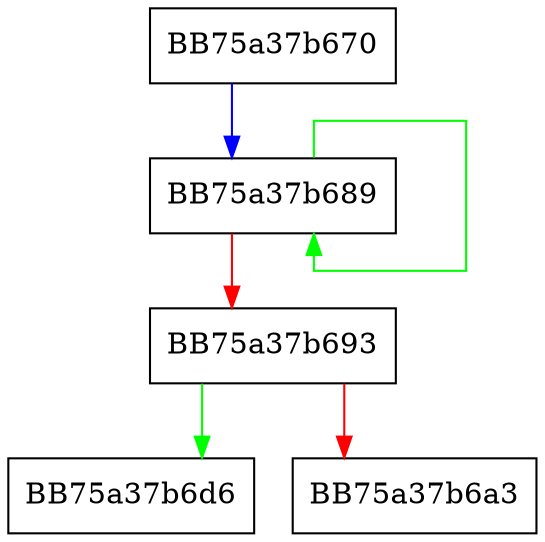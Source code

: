 digraph Save {
  node [shape="box"];
  graph [splines=ortho];
  BB75a37b670 -> BB75a37b689 [color="blue"];
  BB75a37b689 -> BB75a37b689 [color="green"];
  BB75a37b689 -> BB75a37b693 [color="red"];
  BB75a37b693 -> BB75a37b6d6 [color="green"];
  BB75a37b693 -> BB75a37b6a3 [color="red"];
}